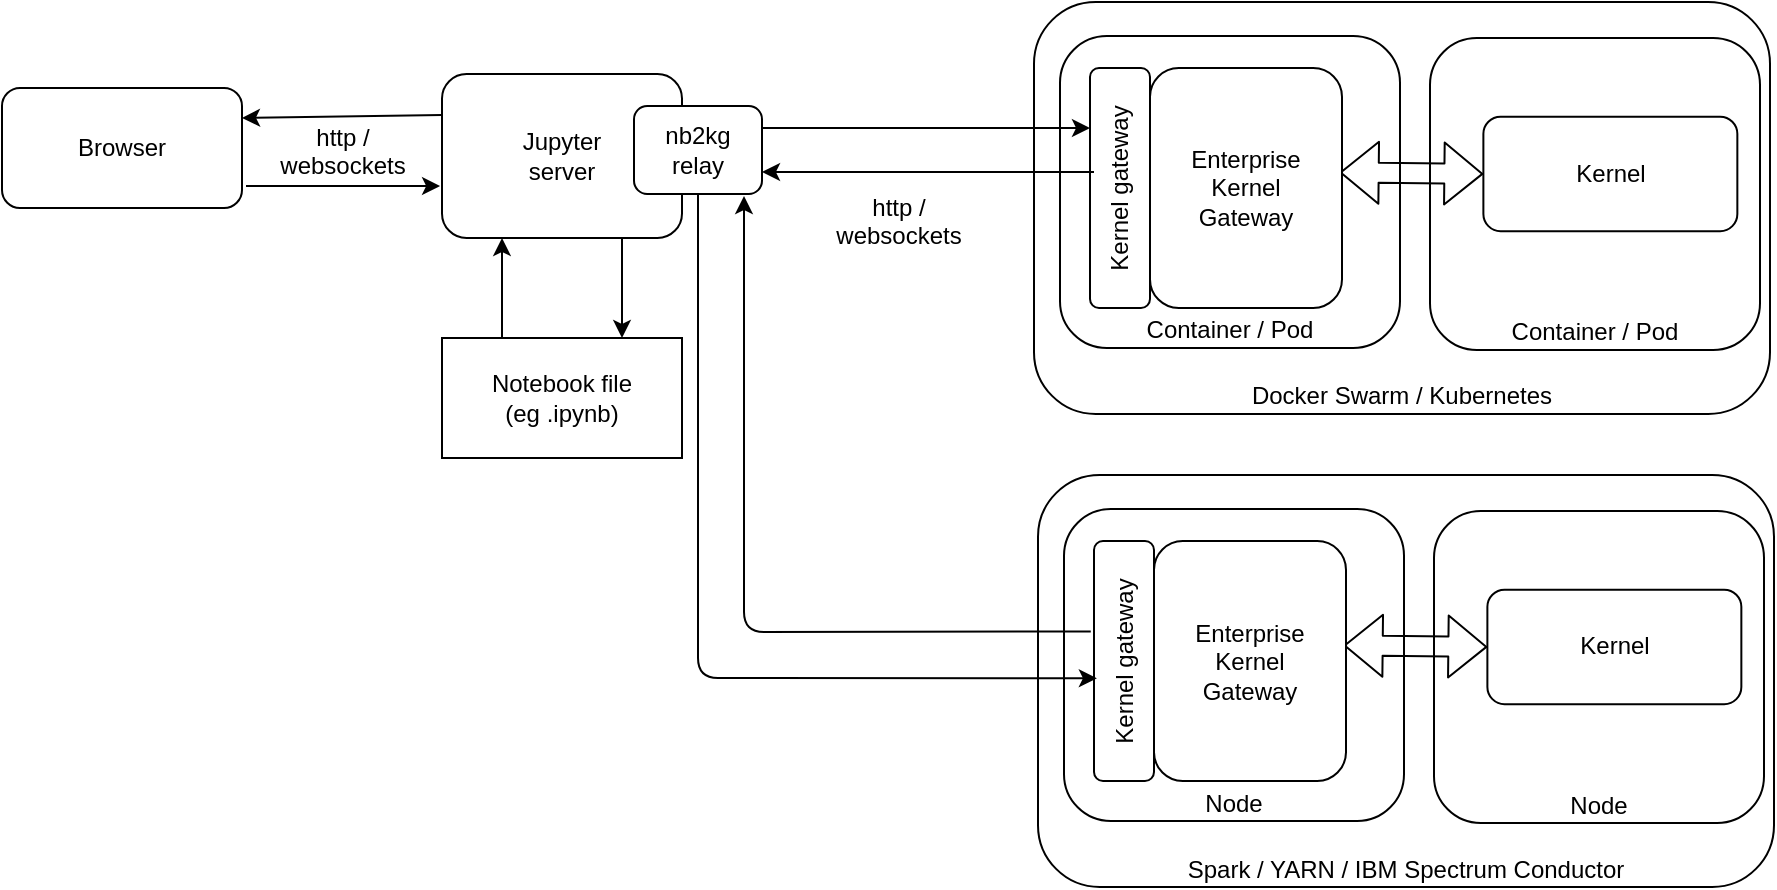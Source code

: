 <?xml version="1.0" encoding="UTF-8"?>
<mxGraphModel dx="946" dy="646" grid="1" gridSize="10" guides="1" tooltips="1" connect="1" arrows="1" fold="1" page="1" pageScale="1" pageWidth="1169" pageHeight="827" background="#ffffff" math="0" shadow="0"><root><mxCell id="0"/><mxCell id="1" parent="0"/><mxCell id="2" value="Browser" style="rounded=1;whiteSpace=wrap;html=1;" parent="1" vertex="1"><mxGeometry x="30" y="307" width="120" height="60" as="geometry"/></mxCell><mxCell id="3" value="Jupyter&lt;br&gt;server" style="rounded=1;whiteSpace=wrap;html=1;verticalAlign=middle;" parent="1" vertex="1"><mxGeometry x="250" y="300" width="120" height="82" as="geometry"/></mxCell><mxCell id="8" value="Notebook file&lt;br&gt;(eg .ipynb)&lt;br&gt;" style="rounded=0;whiteSpace=wrap;html=1;" parent="1" vertex="1"><mxGeometry x="250" y="432" width="120" height="60" as="geometry"/></mxCell><mxCell id="10" value="" style="endArrow=classic;html=1;entryX=0.25;entryY=1;exitX=0.25;exitY=0;" parent="1" source="8" target="3" edge="1"><mxGeometry width="50" height="50" relative="1" as="geometry"><mxPoint x="70" y="562" as="sourcePoint"/><mxPoint x="120" y="512" as="targetPoint"/></mxGeometry></mxCell><mxCell id="11" value="" style="endArrow=classic;html=1;entryX=0.75;entryY=0;exitX=0.75;exitY=1;" parent="1" source="3" target="8" edge="1"><mxGeometry width="50" height="50" relative="1" as="geometry"><mxPoint x="290" y="442" as="sourcePoint"/><mxPoint x="290" y="392" as="targetPoint"/></mxGeometry></mxCell><mxCell id="12" value="" style="endArrow=classic;html=1;exitX=0;exitY=0.25;entryX=1;entryY=0.25;" parent="1" source="3" target="2" edge="1"><mxGeometry width="50" height="50" relative="1" as="geometry"><mxPoint x="209" y="337" as="sourcePoint"/><mxPoint x="79" y="512" as="targetPoint"/></mxGeometry></mxCell><mxCell id="13" value="" style="endArrow=classic;html=1;entryX=-0.008;entryY=0.683;entryDx=0;entryDy=0;entryPerimeter=0;" parent="1" target="3" edge="1"><mxGeometry width="50" height="50" relative="1" as="geometry"><mxPoint x="152" y="356" as="sourcePoint"/><mxPoint x="209" y="367" as="targetPoint"/></mxGeometry></mxCell><mxCell id="17" value="http /&lt;br&gt;websockets&lt;br&gt;" style="text;html=1;resizable=0;points=[];autosize=1;align=center;verticalAlign=top;spacingTop=-4;" parent="1" vertex="1"><mxGeometry x="160" y="322" width="80" height="30" as="geometry"/></mxCell><mxCell id="26" value="http /&lt;br&gt;websockets&lt;br&gt;" style="text;html=1;resizable=0;points=[];autosize=1;align=center;verticalAlign=top;spacingTop=-4;rotation=0;" parent="1" vertex="1"><mxGeometry x="438" y="357" width="80" height="30" as="geometry"/></mxCell><mxCell id="muKdIVNs3IAPrL7ZeXG5-76" value="nb2kg&lt;br&gt;relay&lt;br&gt;" style="rounded=1;whiteSpace=wrap;html=1;" parent="1" vertex="1"><mxGeometry x="346" y="316" width="64" height="44" as="geometry"/></mxCell><mxCell id="muKdIVNs3IAPrL7ZeXG5-109" value="Docker Swarm / Kubernetes" style="rounded=1;whiteSpace=wrap;html=1;verticalAlign=bottom;" parent="1" vertex="1"><mxGeometry x="546" y="264" width="368" height="206" as="geometry"/></mxCell><mxCell id="muKdIVNs3IAPrL7ZeXG5-110" value="Container / Pod&lt;br&gt;" style="rounded=1;whiteSpace=wrap;html=1;verticalAlign=bottom;" parent="1" vertex="1"><mxGeometry x="744" y="282" width="165" height="156" as="geometry"/></mxCell><mxCell id="muKdIVNs3IAPrL7ZeXG5-111" value="Container / Pod&lt;br&gt;" style="rounded=1;whiteSpace=wrap;html=1;verticalAlign=bottom;" parent="1" vertex="1"><mxGeometry x="559" y="281" width="170" height="156" as="geometry"/></mxCell><mxCell id="muKdIVNs3IAPrL7ZeXG5-112" value="" style="shape=flexArrow;endArrow=classic;startArrow=classic;html=1;exitX=0;exitY=0.5;exitDx=0;exitDy=0;entryX=0.988;entryY=0.435;entryDx=0;entryDy=0;entryPerimeter=0;" parent="1" source="muKdIVNs3IAPrL7ZeXG5-115" target="muKdIVNs3IAPrL7ZeXG5-114" edge="1"><mxGeometry width="50" height="50" relative="1" as="geometry"><mxPoint x="777" y="162" as="sourcePoint"/><mxPoint x="715.889" y="348.121" as="targetPoint"/><Array as="points"/></mxGeometry></mxCell><mxCell id="muKdIVNs3IAPrL7ZeXG5-113" value="Kernel gateway" style="rounded=1;whiteSpace=wrap;html=1;horizontal=0;" parent="1" vertex="1"><mxGeometry x="574" y="297" width="30" height="120" as="geometry"/></mxCell><mxCell id="muKdIVNs3IAPrL7ZeXG5-114" value="Enterprise&lt;br&gt;Kernel&lt;br&gt;Gateway&lt;br&gt;" style="rounded=1;whiteSpace=wrap;html=1;" parent="1" vertex="1"><mxGeometry x="604" y="297" width="96" height="120" as="geometry"/></mxCell><mxCell id="muKdIVNs3IAPrL7ZeXG5-115" value="Kernel" style="rounded=1;whiteSpace=wrap;html=1;" parent="1" vertex="1"><mxGeometry x="770.688" y="321.318" width="126.984" height="57.273" as="geometry"/></mxCell><mxCell id="24" value="" style="endArrow=classic;html=1;exitX=1;exitY=0.25;exitDx=0;exitDy=0;entryX=0;entryY=0.25;entryDx=0;entryDy=0;" parent="1" source="muKdIVNs3IAPrL7ZeXG5-76" target="muKdIVNs3IAPrL7ZeXG5-113" edge="1"><mxGeometry width="50" height="50" relative="1" as="geometry"><mxPoint x="462.111" y="316.723" as="sourcePoint"/><mxPoint x="434" y="286" as="targetPoint"/></mxGeometry></mxCell><mxCell id="muKdIVNs3IAPrL7ZeXG5-79" value="" style="endArrow=classic;html=1;entryX=1;entryY=0.75;entryDx=0;entryDy=0;" parent="1" target="muKdIVNs3IAPrL7ZeXG5-76" edge="1"><mxGeometry width="50" height="50" relative="1" as="geometry"><mxPoint x="576" y="349" as="sourcePoint"/><mxPoint x="462.111" y="335.091" as="targetPoint"/></mxGeometry></mxCell><mxCell id="muKdIVNs3IAPrL7ZeXG5-116" value="Spark / YARN / IBM Spectrum Conductor" style="rounded=1;whiteSpace=wrap;html=1;verticalAlign=bottom;" parent="1" vertex="1"><mxGeometry x="548" y="500.5" width="368" height="206" as="geometry"/></mxCell><mxCell id="muKdIVNs3IAPrL7ZeXG5-117" value="Node&lt;br&gt;" style="rounded=1;whiteSpace=wrap;html=1;verticalAlign=bottom;" parent="1" vertex="1"><mxGeometry x="746" y="518.5" width="165" height="156" as="geometry"/></mxCell><mxCell id="muKdIVNs3IAPrL7ZeXG5-118" value="Node&lt;br&gt;" style="rounded=1;whiteSpace=wrap;html=1;verticalAlign=bottom;" parent="1" vertex="1"><mxGeometry x="561" y="517.5" width="170" height="156" as="geometry"/></mxCell><mxCell id="muKdIVNs3IAPrL7ZeXG5-119" value="" style="shape=flexArrow;endArrow=classic;startArrow=classic;html=1;exitX=0;exitY=0.5;exitDx=0;exitDy=0;entryX=0.988;entryY=0.435;entryDx=0;entryDy=0;entryPerimeter=0;" parent="1" source="muKdIVNs3IAPrL7ZeXG5-122" target="muKdIVNs3IAPrL7ZeXG5-121" edge="1"><mxGeometry width="50" height="50" relative="1" as="geometry"><mxPoint x="779" y="398.5" as="sourcePoint"/><mxPoint x="717.889" y="584.621" as="targetPoint"/><Array as="points"/></mxGeometry></mxCell><mxCell id="muKdIVNs3IAPrL7ZeXG5-120" value="Kernel gateway" style="rounded=1;whiteSpace=wrap;html=1;horizontal=0;" parent="1" vertex="1"><mxGeometry x="576" y="533.5" width="30" height="120" as="geometry"/></mxCell><mxCell id="muKdIVNs3IAPrL7ZeXG5-121" value="Enterprise&lt;br&gt;Kernel&lt;br&gt;Gateway&lt;br&gt;" style="rounded=1;whiteSpace=wrap;html=1;" parent="1" vertex="1"><mxGeometry x="606" y="533.5" width="96" height="120" as="geometry"/></mxCell><mxCell id="muKdIVNs3IAPrL7ZeXG5-122" value="Kernel" style="rounded=1;whiteSpace=wrap;html=1;" parent="1" vertex="1"><mxGeometry x="772.688" y="557.818" width="126.984" height="57.273" as="geometry"/></mxCell><mxCell id="muKdIVNs3IAPrL7ZeXG5-123" value="" style="endArrow=classic;html=1;exitX=-0.054;exitY=0.377;exitDx=0;exitDy=0;exitPerimeter=0;" parent="1" source="muKdIVNs3IAPrL7ZeXG5-120" edge="1"><mxGeometry width="50" height="50" relative="1" as="geometry"><mxPoint x="538" y="592" as="sourcePoint"/><mxPoint x="401" y="361" as="targetPoint"/><Array as="points"><mxPoint x="401" y="579"/></Array></mxGeometry></mxCell><mxCell id="muKdIVNs3IAPrL7ZeXG5-124" value="" style="endArrow=classic;html=1;entryX=0.048;entryY=0.572;entryDx=0;entryDy=0;entryPerimeter=0;exitX=0.5;exitY=1;exitDx=0;exitDy=0;" parent="1" source="muKdIVNs3IAPrL7ZeXG5-76" target="muKdIVNs3IAPrL7ZeXG5-120" edge="1"><mxGeometry width="50" height="50" relative="1" as="geometry"><mxPoint x="205" y="777" as="sourcePoint"/><mxPoint x="255" y="727" as="targetPoint"/><Array as="points"><mxPoint x="378" y="602"/></Array></mxGeometry></mxCell></root></mxGraphModel>
